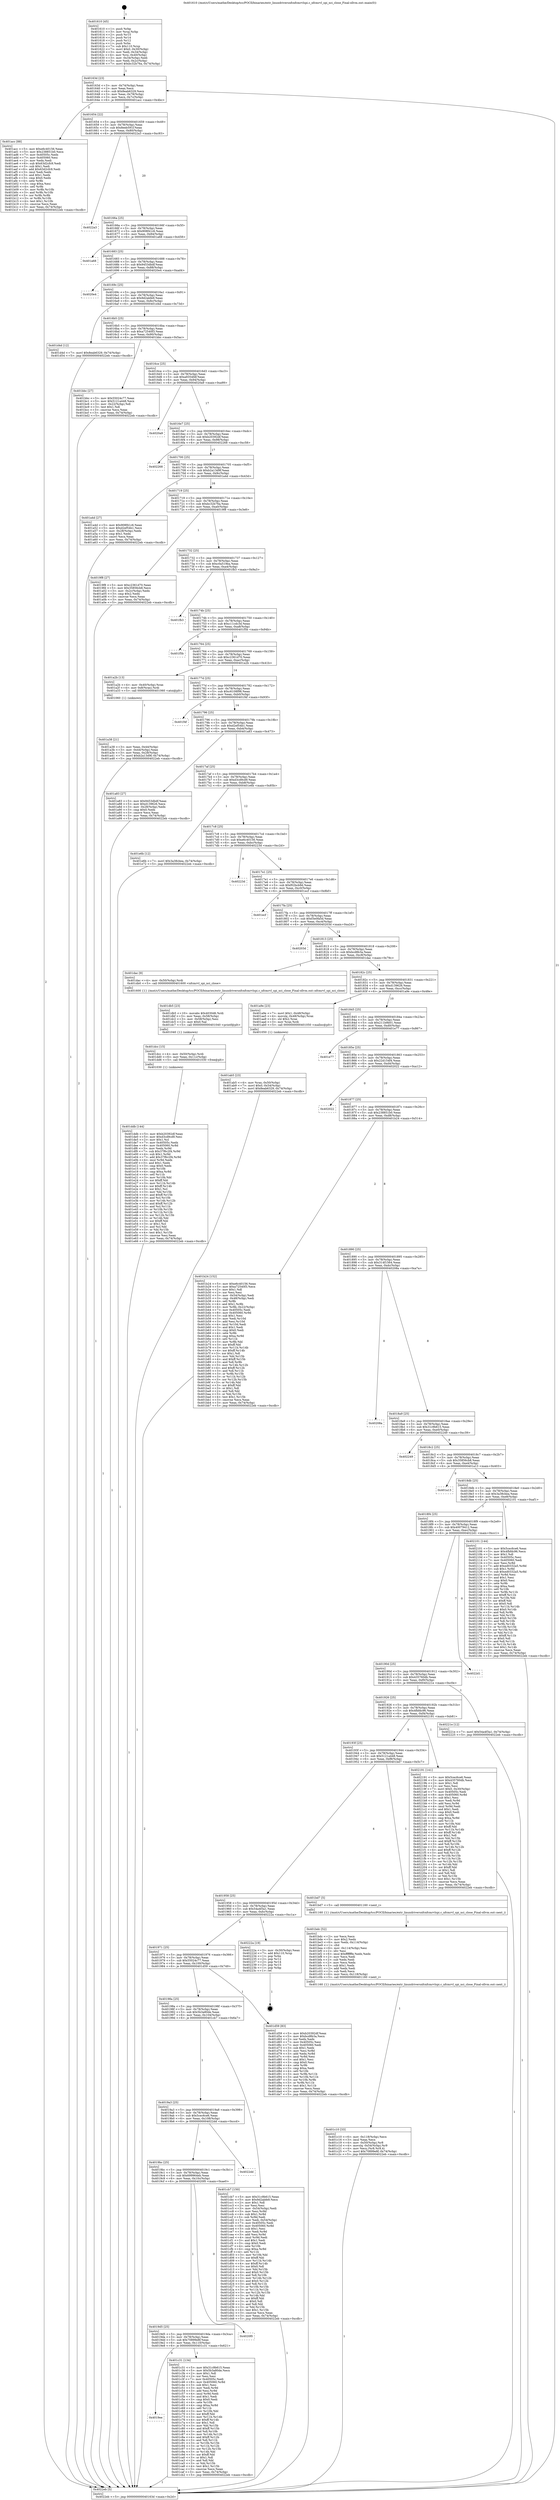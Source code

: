 digraph "0x401610" {
  label = "0x401610 (/mnt/c/Users/mathe/Desktop/tcc/POCII/binaries/extr_linuxdriversnfcnfcmrvlspi.c_nfcmrvl_spi_nci_close_Final-ollvm.out::main(0))"
  labelloc = "t"
  node[shape=record]

  Entry [label="",width=0.3,height=0.3,shape=circle,fillcolor=black,style=filled]
  "0x40163d" [label="{
     0x40163d [23]\l
     | [instrs]\l
     &nbsp;&nbsp;0x40163d \<+3\>: mov -0x74(%rbp),%eax\l
     &nbsp;&nbsp;0x401640 \<+2\>: mov %eax,%ecx\l
     &nbsp;&nbsp;0x401642 \<+6\>: sub $0x8eab6329,%ecx\l
     &nbsp;&nbsp;0x401648 \<+3\>: mov %eax,-0x78(%rbp)\l
     &nbsp;&nbsp;0x40164b \<+3\>: mov %ecx,-0x7c(%rbp)\l
     &nbsp;&nbsp;0x40164e \<+6\>: je 0000000000401acc \<main+0x4bc\>\l
  }"]
  "0x401acc" [label="{
     0x401acc [88]\l
     | [instrs]\l
     &nbsp;&nbsp;0x401acc \<+5\>: mov $0xe6c40156,%eax\l
     &nbsp;&nbsp;0x401ad1 \<+5\>: mov $0x238851b0,%ecx\l
     &nbsp;&nbsp;0x401ad6 \<+7\>: mov 0x40505c,%edx\l
     &nbsp;&nbsp;0x401add \<+7\>: mov 0x405060,%esi\l
     &nbsp;&nbsp;0x401ae4 \<+2\>: mov %edx,%edi\l
     &nbsp;&nbsp;0x401ae6 \<+6\>: sub $0x63d2cfc9,%edi\l
     &nbsp;&nbsp;0x401aec \<+3\>: sub $0x1,%edi\l
     &nbsp;&nbsp;0x401aef \<+6\>: add $0x63d2cfc9,%edi\l
     &nbsp;&nbsp;0x401af5 \<+3\>: imul %edi,%edx\l
     &nbsp;&nbsp;0x401af8 \<+3\>: and $0x1,%edx\l
     &nbsp;&nbsp;0x401afb \<+3\>: cmp $0x0,%edx\l
     &nbsp;&nbsp;0x401afe \<+4\>: sete %r8b\l
     &nbsp;&nbsp;0x401b02 \<+3\>: cmp $0xa,%esi\l
     &nbsp;&nbsp;0x401b05 \<+4\>: setl %r9b\l
     &nbsp;&nbsp;0x401b09 \<+3\>: mov %r8b,%r10b\l
     &nbsp;&nbsp;0x401b0c \<+3\>: and %r9b,%r10b\l
     &nbsp;&nbsp;0x401b0f \<+3\>: xor %r9b,%r8b\l
     &nbsp;&nbsp;0x401b12 \<+3\>: or %r8b,%r10b\l
     &nbsp;&nbsp;0x401b15 \<+4\>: test $0x1,%r10b\l
     &nbsp;&nbsp;0x401b19 \<+3\>: cmovne %ecx,%eax\l
     &nbsp;&nbsp;0x401b1c \<+3\>: mov %eax,-0x74(%rbp)\l
     &nbsp;&nbsp;0x401b1f \<+5\>: jmp 00000000004022eb \<main+0xcdb\>\l
  }"]
  "0x401654" [label="{
     0x401654 [22]\l
     | [instrs]\l
     &nbsp;&nbsp;0x401654 \<+5\>: jmp 0000000000401659 \<main+0x49\>\l
     &nbsp;&nbsp;0x401659 \<+3\>: mov -0x78(%rbp),%eax\l
     &nbsp;&nbsp;0x40165c \<+5\>: sub $0x8eeb591f,%eax\l
     &nbsp;&nbsp;0x401661 \<+3\>: mov %eax,-0x80(%rbp)\l
     &nbsp;&nbsp;0x401664 \<+6\>: je 00000000004022a3 \<main+0xc93\>\l
  }"]
  Exit [label="",width=0.3,height=0.3,shape=circle,fillcolor=black,style=filled,peripheries=2]
  "0x4022a3" [label="{
     0x4022a3\l
  }", style=dashed]
  "0x40166a" [label="{
     0x40166a [25]\l
     | [instrs]\l
     &nbsp;&nbsp;0x40166a \<+5\>: jmp 000000000040166f \<main+0x5f\>\l
     &nbsp;&nbsp;0x40166f \<+3\>: mov -0x78(%rbp),%eax\l
     &nbsp;&nbsp;0x401672 \<+5\>: sub $0x908f41c6,%eax\l
     &nbsp;&nbsp;0x401677 \<+6\>: mov %eax,-0x84(%rbp)\l
     &nbsp;&nbsp;0x40167d \<+6\>: je 0000000000401a68 \<main+0x458\>\l
  }"]
  "0x401ddb" [label="{
     0x401ddb [144]\l
     | [instrs]\l
     &nbsp;&nbsp;0x401ddb \<+5\>: mov $0xb20392df,%eax\l
     &nbsp;&nbsp;0x401de0 \<+5\>: mov $0xd3cd9cd9,%esi\l
     &nbsp;&nbsp;0x401de5 \<+2\>: mov $0x1,%cl\l
     &nbsp;&nbsp;0x401de7 \<+7\>: mov 0x40505c,%edx\l
     &nbsp;&nbsp;0x401dee \<+8\>: mov 0x405060,%r8d\l
     &nbsp;&nbsp;0x401df6 \<+3\>: mov %edx,%r9d\l
     &nbsp;&nbsp;0x401df9 \<+7\>: sub $0x37f6c2f4,%r9d\l
     &nbsp;&nbsp;0x401e00 \<+4\>: sub $0x1,%r9d\l
     &nbsp;&nbsp;0x401e04 \<+7\>: add $0x37f6c2f4,%r9d\l
     &nbsp;&nbsp;0x401e0b \<+4\>: imul %r9d,%edx\l
     &nbsp;&nbsp;0x401e0f \<+3\>: and $0x1,%edx\l
     &nbsp;&nbsp;0x401e12 \<+3\>: cmp $0x0,%edx\l
     &nbsp;&nbsp;0x401e15 \<+4\>: sete %r10b\l
     &nbsp;&nbsp;0x401e19 \<+4\>: cmp $0xa,%r8d\l
     &nbsp;&nbsp;0x401e1d \<+4\>: setl %r11b\l
     &nbsp;&nbsp;0x401e21 \<+3\>: mov %r10b,%bl\l
     &nbsp;&nbsp;0x401e24 \<+3\>: xor $0xff,%bl\l
     &nbsp;&nbsp;0x401e27 \<+3\>: mov %r11b,%r14b\l
     &nbsp;&nbsp;0x401e2a \<+4\>: xor $0xff,%r14b\l
     &nbsp;&nbsp;0x401e2e \<+3\>: xor $0x1,%cl\l
     &nbsp;&nbsp;0x401e31 \<+3\>: mov %bl,%r15b\l
     &nbsp;&nbsp;0x401e34 \<+4\>: and $0xff,%r15b\l
     &nbsp;&nbsp;0x401e38 \<+3\>: and %cl,%r10b\l
     &nbsp;&nbsp;0x401e3b \<+3\>: mov %r14b,%r12b\l
     &nbsp;&nbsp;0x401e3e \<+4\>: and $0xff,%r12b\l
     &nbsp;&nbsp;0x401e42 \<+3\>: and %cl,%r11b\l
     &nbsp;&nbsp;0x401e45 \<+3\>: or %r10b,%r15b\l
     &nbsp;&nbsp;0x401e48 \<+3\>: or %r11b,%r12b\l
     &nbsp;&nbsp;0x401e4b \<+3\>: xor %r12b,%r15b\l
     &nbsp;&nbsp;0x401e4e \<+3\>: or %r14b,%bl\l
     &nbsp;&nbsp;0x401e51 \<+3\>: xor $0xff,%bl\l
     &nbsp;&nbsp;0x401e54 \<+3\>: or $0x1,%cl\l
     &nbsp;&nbsp;0x401e57 \<+2\>: and %cl,%bl\l
     &nbsp;&nbsp;0x401e59 \<+3\>: or %bl,%r15b\l
     &nbsp;&nbsp;0x401e5c \<+4\>: test $0x1,%r15b\l
     &nbsp;&nbsp;0x401e60 \<+3\>: cmovne %esi,%eax\l
     &nbsp;&nbsp;0x401e63 \<+3\>: mov %eax,-0x74(%rbp)\l
     &nbsp;&nbsp;0x401e66 \<+5\>: jmp 00000000004022eb \<main+0xcdb\>\l
  }"]
  "0x401a68" [label="{
     0x401a68\l
  }", style=dashed]
  "0x401683" [label="{
     0x401683 [25]\l
     | [instrs]\l
     &nbsp;&nbsp;0x401683 \<+5\>: jmp 0000000000401688 \<main+0x78\>\l
     &nbsp;&nbsp;0x401688 \<+3\>: mov -0x78(%rbp),%eax\l
     &nbsp;&nbsp;0x40168b \<+5\>: sub $0x9453dbdf,%eax\l
     &nbsp;&nbsp;0x401690 \<+6\>: mov %eax,-0x88(%rbp)\l
     &nbsp;&nbsp;0x401696 \<+6\>: je 00000000004020e4 \<main+0xad4\>\l
  }"]
  "0x401dcc" [label="{
     0x401dcc [15]\l
     | [instrs]\l
     &nbsp;&nbsp;0x401dcc \<+4\>: mov -0x50(%rbp),%rdi\l
     &nbsp;&nbsp;0x401dd0 \<+6\>: mov %eax,-0x11c(%rbp)\l
     &nbsp;&nbsp;0x401dd6 \<+5\>: call 0000000000401030 \<free@plt\>\l
     | [calls]\l
     &nbsp;&nbsp;0x401030 \{1\} (unknown)\l
  }"]
  "0x4020e4" [label="{
     0x4020e4\l
  }", style=dashed]
  "0x40169c" [label="{
     0x40169c [25]\l
     | [instrs]\l
     &nbsp;&nbsp;0x40169c \<+5\>: jmp 00000000004016a1 \<main+0x91\>\l
     &nbsp;&nbsp;0x4016a1 \<+3\>: mov -0x78(%rbp),%eax\l
     &nbsp;&nbsp;0x4016a4 \<+5\>: sub $0x9d2abfe9,%eax\l
     &nbsp;&nbsp;0x4016a9 \<+6\>: mov %eax,-0x8c(%rbp)\l
     &nbsp;&nbsp;0x4016af \<+6\>: je 0000000000401d4d \<main+0x73d\>\l
  }"]
  "0x401db5" [label="{
     0x401db5 [23]\l
     | [instrs]\l
     &nbsp;&nbsp;0x401db5 \<+10\>: movabs $0x4030d6,%rdi\l
     &nbsp;&nbsp;0x401dbf \<+3\>: mov %eax,-0x58(%rbp)\l
     &nbsp;&nbsp;0x401dc2 \<+3\>: mov -0x58(%rbp),%esi\l
     &nbsp;&nbsp;0x401dc5 \<+2\>: mov $0x0,%al\l
     &nbsp;&nbsp;0x401dc7 \<+5\>: call 0000000000401040 \<printf@plt\>\l
     | [calls]\l
     &nbsp;&nbsp;0x401040 \{1\} (unknown)\l
  }"]
  "0x401d4d" [label="{
     0x401d4d [12]\l
     | [instrs]\l
     &nbsp;&nbsp;0x401d4d \<+7\>: movl $0x8eab6329,-0x74(%rbp)\l
     &nbsp;&nbsp;0x401d54 \<+5\>: jmp 00000000004022eb \<main+0xcdb\>\l
  }"]
  "0x4016b5" [label="{
     0x4016b5 [25]\l
     | [instrs]\l
     &nbsp;&nbsp;0x4016b5 \<+5\>: jmp 00000000004016ba \<main+0xaa\>\l
     &nbsp;&nbsp;0x4016ba \<+3\>: mov -0x78(%rbp),%eax\l
     &nbsp;&nbsp;0x4016bd \<+5\>: sub $0xa72540f3,%eax\l
     &nbsp;&nbsp;0x4016c2 \<+6\>: mov %eax,-0x90(%rbp)\l
     &nbsp;&nbsp;0x4016c8 \<+6\>: je 0000000000401bbc \<main+0x5ac\>\l
  }"]
  "0x4019ee" [label="{
     0x4019ee\l
  }", style=dashed]
  "0x401bbc" [label="{
     0x401bbc [27]\l
     | [instrs]\l
     &nbsp;&nbsp;0x401bbc \<+5\>: mov $0x55024c77,%eax\l
     &nbsp;&nbsp;0x401bc1 \<+5\>: mov $0x5121a448,%ecx\l
     &nbsp;&nbsp;0x401bc6 \<+3\>: mov -0x22(%rbp),%dl\l
     &nbsp;&nbsp;0x401bc9 \<+3\>: test $0x1,%dl\l
     &nbsp;&nbsp;0x401bcc \<+3\>: cmovne %ecx,%eax\l
     &nbsp;&nbsp;0x401bcf \<+3\>: mov %eax,-0x74(%rbp)\l
     &nbsp;&nbsp;0x401bd2 \<+5\>: jmp 00000000004022eb \<main+0xcdb\>\l
  }"]
  "0x4016ce" [label="{
     0x4016ce [25]\l
     | [instrs]\l
     &nbsp;&nbsp;0x4016ce \<+5\>: jmp 00000000004016d3 \<main+0xc3\>\l
     &nbsp;&nbsp;0x4016d3 \<+3\>: mov -0x78(%rbp),%eax\l
     &nbsp;&nbsp;0x4016d6 \<+5\>: sub $0xa9354fdf,%eax\l
     &nbsp;&nbsp;0x4016db \<+6\>: mov %eax,-0x94(%rbp)\l
     &nbsp;&nbsp;0x4016e1 \<+6\>: je 00000000004020a9 \<main+0xa99\>\l
  }"]
  "0x401c31" [label="{
     0x401c31 [134]\l
     | [instrs]\l
     &nbsp;&nbsp;0x401c31 \<+5\>: mov $0x31c9b615,%eax\l
     &nbsp;&nbsp;0x401c36 \<+5\>: mov $0x5b3a80de,%ecx\l
     &nbsp;&nbsp;0x401c3b \<+2\>: mov $0x1,%dl\l
     &nbsp;&nbsp;0x401c3d \<+2\>: xor %esi,%esi\l
     &nbsp;&nbsp;0x401c3f \<+7\>: mov 0x40505c,%edi\l
     &nbsp;&nbsp;0x401c46 \<+8\>: mov 0x405060,%r8d\l
     &nbsp;&nbsp;0x401c4e \<+3\>: sub $0x1,%esi\l
     &nbsp;&nbsp;0x401c51 \<+3\>: mov %edi,%r9d\l
     &nbsp;&nbsp;0x401c54 \<+3\>: add %esi,%r9d\l
     &nbsp;&nbsp;0x401c57 \<+4\>: imul %r9d,%edi\l
     &nbsp;&nbsp;0x401c5b \<+3\>: and $0x1,%edi\l
     &nbsp;&nbsp;0x401c5e \<+3\>: cmp $0x0,%edi\l
     &nbsp;&nbsp;0x401c61 \<+4\>: sete %r10b\l
     &nbsp;&nbsp;0x401c65 \<+4\>: cmp $0xa,%r8d\l
     &nbsp;&nbsp;0x401c69 \<+4\>: setl %r11b\l
     &nbsp;&nbsp;0x401c6d \<+3\>: mov %r10b,%bl\l
     &nbsp;&nbsp;0x401c70 \<+3\>: xor $0xff,%bl\l
     &nbsp;&nbsp;0x401c73 \<+3\>: mov %r11b,%r14b\l
     &nbsp;&nbsp;0x401c76 \<+4\>: xor $0xff,%r14b\l
     &nbsp;&nbsp;0x401c7a \<+3\>: xor $0x1,%dl\l
     &nbsp;&nbsp;0x401c7d \<+3\>: mov %bl,%r15b\l
     &nbsp;&nbsp;0x401c80 \<+4\>: and $0xff,%r15b\l
     &nbsp;&nbsp;0x401c84 \<+3\>: and %dl,%r10b\l
     &nbsp;&nbsp;0x401c87 \<+3\>: mov %r14b,%r12b\l
     &nbsp;&nbsp;0x401c8a \<+4\>: and $0xff,%r12b\l
     &nbsp;&nbsp;0x401c8e \<+3\>: and %dl,%r11b\l
     &nbsp;&nbsp;0x401c91 \<+3\>: or %r10b,%r15b\l
     &nbsp;&nbsp;0x401c94 \<+3\>: or %r11b,%r12b\l
     &nbsp;&nbsp;0x401c97 \<+3\>: xor %r12b,%r15b\l
     &nbsp;&nbsp;0x401c9a \<+3\>: or %r14b,%bl\l
     &nbsp;&nbsp;0x401c9d \<+3\>: xor $0xff,%bl\l
     &nbsp;&nbsp;0x401ca0 \<+3\>: or $0x1,%dl\l
     &nbsp;&nbsp;0x401ca3 \<+2\>: and %dl,%bl\l
     &nbsp;&nbsp;0x401ca5 \<+3\>: or %bl,%r15b\l
     &nbsp;&nbsp;0x401ca8 \<+4\>: test $0x1,%r15b\l
     &nbsp;&nbsp;0x401cac \<+3\>: cmovne %ecx,%eax\l
     &nbsp;&nbsp;0x401caf \<+3\>: mov %eax,-0x74(%rbp)\l
     &nbsp;&nbsp;0x401cb2 \<+5\>: jmp 00000000004022eb \<main+0xcdb\>\l
  }"]
  "0x4020a9" [label="{
     0x4020a9\l
  }", style=dashed]
  "0x4016e7" [label="{
     0x4016e7 [25]\l
     | [instrs]\l
     &nbsp;&nbsp;0x4016e7 \<+5\>: jmp 00000000004016ec \<main+0xdc\>\l
     &nbsp;&nbsp;0x4016ec \<+3\>: mov -0x78(%rbp),%eax\l
     &nbsp;&nbsp;0x4016ef \<+5\>: sub $0xb20392df,%eax\l
     &nbsp;&nbsp;0x4016f4 \<+6\>: mov %eax,-0x98(%rbp)\l
     &nbsp;&nbsp;0x4016fa \<+6\>: je 0000000000402268 \<main+0xc58\>\l
  }"]
  "0x4019d5" [label="{
     0x4019d5 [25]\l
     | [instrs]\l
     &nbsp;&nbsp;0x4019d5 \<+5\>: jmp 00000000004019da \<main+0x3ca\>\l
     &nbsp;&nbsp;0x4019da \<+3\>: mov -0x78(%rbp),%eax\l
     &nbsp;&nbsp;0x4019dd \<+5\>: sub $0x70899e8f,%eax\l
     &nbsp;&nbsp;0x4019e2 \<+6\>: mov %eax,-0x110(%rbp)\l
     &nbsp;&nbsp;0x4019e8 \<+6\>: je 0000000000401c31 \<main+0x621\>\l
  }"]
  "0x402268" [label="{
     0x402268\l
  }", style=dashed]
  "0x401700" [label="{
     0x401700 [25]\l
     | [instrs]\l
     &nbsp;&nbsp;0x401700 \<+5\>: jmp 0000000000401705 \<main+0xf5\>\l
     &nbsp;&nbsp;0x401705 \<+3\>: mov -0x78(%rbp),%eax\l
     &nbsp;&nbsp;0x401708 \<+5\>: sub $0xb2a13d9f,%eax\l
     &nbsp;&nbsp;0x40170d \<+6\>: mov %eax,-0x9c(%rbp)\l
     &nbsp;&nbsp;0x401713 \<+6\>: je 0000000000401a4d \<main+0x43d\>\l
  }"]
  "0x4020f0" [label="{
     0x4020f0\l
  }", style=dashed]
  "0x401a4d" [label="{
     0x401a4d [27]\l
     | [instrs]\l
     &nbsp;&nbsp;0x401a4d \<+5\>: mov $0x908f41c6,%eax\l
     &nbsp;&nbsp;0x401a52 \<+5\>: mov $0xd2ef54b1,%ecx\l
     &nbsp;&nbsp;0x401a57 \<+3\>: mov -0x28(%rbp),%edx\l
     &nbsp;&nbsp;0x401a5a \<+3\>: cmp $0x1,%edx\l
     &nbsp;&nbsp;0x401a5d \<+3\>: cmovl %ecx,%eax\l
     &nbsp;&nbsp;0x401a60 \<+3\>: mov %eax,-0x74(%rbp)\l
     &nbsp;&nbsp;0x401a63 \<+5\>: jmp 00000000004022eb \<main+0xcdb\>\l
  }"]
  "0x401719" [label="{
     0x401719 [25]\l
     | [instrs]\l
     &nbsp;&nbsp;0x401719 \<+5\>: jmp 000000000040171e \<main+0x10e\>\l
     &nbsp;&nbsp;0x40171e \<+3\>: mov -0x78(%rbp),%eax\l
     &nbsp;&nbsp;0x401721 \<+5\>: sub $0xbc32b76a,%eax\l
     &nbsp;&nbsp;0x401726 \<+6\>: mov %eax,-0xa0(%rbp)\l
     &nbsp;&nbsp;0x40172c \<+6\>: je 00000000004019f8 \<main+0x3e8\>\l
  }"]
  "0x4019bc" [label="{
     0x4019bc [25]\l
     | [instrs]\l
     &nbsp;&nbsp;0x4019bc \<+5\>: jmp 00000000004019c1 \<main+0x3b1\>\l
     &nbsp;&nbsp;0x4019c1 \<+3\>: mov -0x78(%rbp),%eax\l
     &nbsp;&nbsp;0x4019c4 \<+5\>: sub $0x699964eb,%eax\l
     &nbsp;&nbsp;0x4019c9 \<+6\>: mov %eax,-0x10c(%rbp)\l
     &nbsp;&nbsp;0x4019cf \<+6\>: je 00000000004020f0 \<main+0xae0\>\l
  }"]
  "0x4019f8" [label="{
     0x4019f8 [27]\l
     | [instrs]\l
     &nbsp;&nbsp;0x4019f8 \<+5\>: mov $0xc2361d70,%eax\l
     &nbsp;&nbsp;0x4019fd \<+5\>: mov $0x35856cb8,%ecx\l
     &nbsp;&nbsp;0x401a02 \<+3\>: mov -0x2c(%rbp),%edx\l
     &nbsp;&nbsp;0x401a05 \<+3\>: cmp $0x2,%edx\l
     &nbsp;&nbsp;0x401a08 \<+3\>: cmovne %ecx,%eax\l
     &nbsp;&nbsp;0x401a0b \<+3\>: mov %eax,-0x74(%rbp)\l
     &nbsp;&nbsp;0x401a0e \<+5\>: jmp 00000000004022eb \<main+0xcdb\>\l
  }"]
  "0x401732" [label="{
     0x401732 [25]\l
     | [instrs]\l
     &nbsp;&nbsp;0x401732 \<+5\>: jmp 0000000000401737 \<main+0x127\>\l
     &nbsp;&nbsp;0x401737 \<+3\>: mov -0x78(%rbp),%eax\l
     &nbsp;&nbsp;0x40173a \<+5\>: sub $0xc0a519ea,%eax\l
     &nbsp;&nbsp;0x40173f \<+6\>: mov %eax,-0xa4(%rbp)\l
     &nbsp;&nbsp;0x401745 \<+6\>: je 0000000000401fb3 \<main+0x9a3\>\l
  }"]
  "0x4022eb" [label="{
     0x4022eb [5]\l
     | [instrs]\l
     &nbsp;&nbsp;0x4022eb \<+5\>: jmp 000000000040163d \<main+0x2d\>\l
  }"]
  "0x401610" [label="{
     0x401610 [45]\l
     | [instrs]\l
     &nbsp;&nbsp;0x401610 \<+1\>: push %rbp\l
     &nbsp;&nbsp;0x401611 \<+3\>: mov %rsp,%rbp\l
     &nbsp;&nbsp;0x401614 \<+2\>: push %r15\l
     &nbsp;&nbsp;0x401616 \<+2\>: push %r14\l
     &nbsp;&nbsp;0x401618 \<+2\>: push %r12\l
     &nbsp;&nbsp;0x40161a \<+1\>: push %rbx\l
     &nbsp;&nbsp;0x40161b \<+7\>: sub $0x110,%rsp\l
     &nbsp;&nbsp;0x401622 \<+7\>: movl $0x0,-0x30(%rbp)\l
     &nbsp;&nbsp;0x401629 \<+3\>: mov %edi,-0x34(%rbp)\l
     &nbsp;&nbsp;0x40162c \<+4\>: mov %rsi,-0x40(%rbp)\l
     &nbsp;&nbsp;0x401630 \<+3\>: mov -0x34(%rbp),%edi\l
     &nbsp;&nbsp;0x401633 \<+3\>: mov %edi,-0x2c(%rbp)\l
     &nbsp;&nbsp;0x401636 \<+7\>: movl $0xbc32b76a,-0x74(%rbp)\l
  }"]
  "0x4022dd" [label="{
     0x4022dd\l
  }", style=dashed]
  "0x401fb3" [label="{
     0x401fb3\l
  }", style=dashed]
  "0x40174b" [label="{
     0x40174b [25]\l
     | [instrs]\l
     &nbsp;&nbsp;0x40174b \<+5\>: jmp 0000000000401750 \<main+0x140\>\l
     &nbsp;&nbsp;0x401750 \<+3\>: mov -0x78(%rbp),%eax\l
     &nbsp;&nbsp;0x401753 \<+5\>: sub $0xc11cdc3d,%eax\l
     &nbsp;&nbsp;0x401758 \<+6\>: mov %eax,-0xa8(%rbp)\l
     &nbsp;&nbsp;0x40175e \<+6\>: je 0000000000401f5b \<main+0x94b\>\l
  }"]
  "0x4019a3" [label="{
     0x4019a3 [25]\l
     | [instrs]\l
     &nbsp;&nbsp;0x4019a3 \<+5\>: jmp 00000000004019a8 \<main+0x398\>\l
     &nbsp;&nbsp;0x4019a8 \<+3\>: mov -0x78(%rbp),%eax\l
     &nbsp;&nbsp;0x4019ab \<+5\>: sub $0x5cec6ce6,%eax\l
     &nbsp;&nbsp;0x4019b0 \<+6\>: mov %eax,-0x108(%rbp)\l
     &nbsp;&nbsp;0x4019b6 \<+6\>: je 00000000004022dd \<main+0xccd\>\l
  }"]
  "0x401f5b" [label="{
     0x401f5b\l
  }", style=dashed]
  "0x401764" [label="{
     0x401764 [25]\l
     | [instrs]\l
     &nbsp;&nbsp;0x401764 \<+5\>: jmp 0000000000401769 \<main+0x159\>\l
     &nbsp;&nbsp;0x401769 \<+3\>: mov -0x78(%rbp),%eax\l
     &nbsp;&nbsp;0x40176c \<+5\>: sub $0xc2361d70,%eax\l
     &nbsp;&nbsp;0x401771 \<+6\>: mov %eax,-0xac(%rbp)\l
     &nbsp;&nbsp;0x401777 \<+6\>: je 0000000000401a2b \<main+0x41b\>\l
  }"]
  "0x401cb7" [label="{
     0x401cb7 [150]\l
     | [instrs]\l
     &nbsp;&nbsp;0x401cb7 \<+5\>: mov $0x31c9b615,%eax\l
     &nbsp;&nbsp;0x401cbc \<+5\>: mov $0x9d2abfe9,%ecx\l
     &nbsp;&nbsp;0x401cc1 \<+2\>: mov $0x1,%dl\l
     &nbsp;&nbsp;0x401cc3 \<+2\>: xor %esi,%esi\l
     &nbsp;&nbsp;0x401cc5 \<+3\>: mov -0x54(%rbp),%edi\l
     &nbsp;&nbsp;0x401cc8 \<+3\>: mov %esi,%r8d\l
     &nbsp;&nbsp;0x401ccb \<+4\>: sub $0x1,%r8d\l
     &nbsp;&nbsp;0x401ccf \<+3\>: sub %r8d,%edi\l
     &nbsp;&nbsp;0x401cd2 \<+3\>: mov %edi,-0x54(%rbp)\l
     &nbsp;&nbsp;0x401cd5 \<+7\>: mov 0x40505c,%edi\l
     &nbsp;&nbsp;0x401cdc \<+8\>: mov 0x405060,%r8d\l
     &nbsp;&nbsp;0x401ce4 \<+3\>: sub $0x1,%esi\l
     &nbsp;&nbsp;0x401ce7 \<+3\>: mov %edi,%r9d\l
     &nbsp;&nbsp;0x401cea \<+3\>: add %esi,%r9d\l
     &nbsp;&nbsp;0x401ced \<+4\>: imul %r9d,%edi\l
     &nbsp;&nbsp;0x401cf1 \<+3\>: and $0x1,%edi\l
     &nbsp;&nbsp;0x401cf4 \<+3\>: cmp $0x0,%edi\l
     &nbsp;&nbsp;0x401cf7 \<+4\>: sete %r10b\l
     &nbsp;&nbsp;0x401cfb \<+4\>: cmp $0xa,%r8d\l
     &nbsp;&nbsp;0x401cff \<+4\>: setl %r11b\l
     &nbsp;&nbsp;0x401d03 \<+3\>: mov %r10b,%bl\l
     &nbsp;&nbsp;0x401d06 \<+3\>: xor $0xff,%bl\l
     &nbsp;&nbsp;0x401d09 \<+3\>: mov %r11b,%r14b\l
     &nbsp;&nbsp;0x401d0c \<+4\>: xor $0xff,%r14b\l
     &nbsp;&nbsp;0x401d10 \<+3\>: xor $0x0,%dl\l
     &nbsp;&nbsp;0x401d13 \<+3\>: mov %bl,%r15b\l
     &nbsp;&nbsp;0x401d16 \<+4\>: and $0x0,%r15b\l
     &nbsp;&nbsp;0x401d1a \<+3\>: and %dl,%r10b\l
     &nbsp;&nbsp;0x401d1d \<+3\>: mov %r14b,%r12b\l
     &nbsp;&nbsp;0x401d20 \<+4\>: and $0x0,%r12b\l
     &nbsp;&nbsp;0x401d24 \<+3\>: and %dl,%r11b\l
     &nbsp;&nbsp;0x401d27 \<+3\>: or %r10b,%r15b\l
     &nbsp;&nbsp;0x401d2a \<+3\>: or %r11b,%r12b\l
     &nbsp;&nbsp;0x401d2d \<+3\>: xor %r12b,%r15b\l
     &nbsp;&nbsp;0x401d30 \<+3\>: or %r14b,%bl\l
     &nbsp;&nbsp;0x401d33 \<+3\>: xor $0xff,%bl\l
     &nbsp;&nbsp;0x401d36 \<+3\>: or $0x0,%dl\l
     &nbsp;&nbsp;0x401d39 \<+2\>: and %dl,%bl\l
     &nbsp;&nbsp;0x401d3b \<+3\>: or %bl,%r15b\l
     &nbsp;&nbsp;0x401d3e \<+4\>: test $0x1,%r15b\l
     &nbsp;&nbsp;0x401d42 \<+3\>: cmovne %ecx,%eax\l
     &nbsp;&nbsp;0x401d45 \<+3\>: mov %eax,-0x74(%rbp)\l
     &nbsp;&nbsp;0x401d48 \<+5\>: jmp 00000000004022eb \<main+0xcdb\>\l
  }"]
  "0x401a2b" [label="{
     0x401a2b [13]\l
     | [instrs]\l
     &nbsp;&nbsp;0x401a2b \<+4\>: mov -0x40(%rbp),%rax\l
     &nbsp;&nbsp;0x401a2f \<+4\>: mov 0x8(%rax),%rdi\l
     &nbsp;&nbsp;0x401a33 \<+5\>: call 0000000000401060 \<atoi@plt\>\l
     | [calls]\l
     &nbsp;&nbsp;0x401060 \{1\} (unknown)\l
  }"]
  "0x40177d" [label="{
     0x40177d [25]\l
     | [instrs]\l
     &nbsp;&nbsp;0x40177d \<+5\>: jmp 0000000000401782 \<main+0x172\>\l
     &nbsp;&nbsp;0x401782 \<+3\>: mov -0x78(%rbp),%eax\l
     &nbsp;&nbsp;0x401785 \<+5\>: sub $0xc6108f98,%eax\l
     &nbsp;&nbsp;0x40178a \<+6\>: mov %eax,-0xb0(%rbp)\l
     &nbsp;&nbsp;0x401790 \<+6\>: je 0000000000401f4f \<main+0x93f\>\l
  }"]
  "0x401a38" [label="{
     0x401a38 [21]\l
     | [instrs]\l
     &nbsp;&nbsp;0x401a38 \<+3\>: mov %eax,-0x44(%rbp)\l
     &nbsp;&nbsp;0x401a3b \<+3\>: mov -0x44(%rbp),%eax\l
     &nbsp;&nbsp;0x401a3e \<+3\>: mov %eax,-0x28(%rbp)\l
     &nbsp;&nbsp;0x401a41 \<+7\>: movl $0xb2a13d9f,-0x74(%rbp)\l
     &nbsp;&nbsp;0x401a48 \<+5\>: jmp 00000000004022eb \<main+0xcdb\>\l
  }"]
  "0x40198a" [label="{
     0x40198a [25]\l
     | [instrs]\l
     &nbsp;&nbsp;0x40198a \<+5\>: jmp 000000000040198f \<main+0x37f\>\l
     &nbsp;&nbsp;0x40198f \<+3\>: mov -0x78(%rbp),%eax\l
     &nbsp;&nbsp;0x401992 \<+5\>: sub $0x5b3a80de,%eax\l
     &nbsp;&nbsp;0x401997 \<+6\>: mov %eax,-0x104(%rbp)\l
     &nbsp;&nbsp;0x40199d \<+6\>: je 0000000000401cb7 \<main+0x6a7\>\l
  }"]
  "0x401f4f" [label="{
     0x401f4f\l
  }", style=dashed]
  "0x401796" [label="{
     0x401796 [25]\l
     | [instrs]\l
     &nbsp;&nbsp;0x401796 \<+5\>: jmp 000000000040179b \<main+0x18b\>\l
     &nbsp;&nbsp;0x40179b \<+3\>: mov -0x78(%rbp),%eax\l
     &nbsp;&nbsp;0x40179e \<+5\>: sub $0xd2ef54b1,%eax\l
     &nbsp;&nbsp;0x4017a3 \<+6\>: mov %eax,-0xb4(%rbp)\l
     &nbsp;&nbsp;0x4017a9 \<+6\>: je 0000000000401a83 \<main+0x473\>\l
  }"]
  "0x401d59" [label="{
     0x401d59 [83]\l
     | [instrs]\l
     &nbsp;&nbsp;0x401d59 \<+5\>: mov $0xb20392df,%eax\l
     &nbsp;&nbsp;0x401d5e \<+5\>: mov $0xbcd8b3a,%ecx\l
     &nbsp;&nbsp;0x401d63 \<+2\>: xor %edx,%edx\l
     &nbsp;&nbsp;0x401d65 \<+7\>: mov 0x40505c,%esi\l
     &nbsp;&nbsp;0x401d6c \<+7\>: mov 0x405060,%edi\l
     &nbsp;&nbsp;0x401d73 \<+3\>: sub $0x1,%edx\l
     &nbsp;&nbsp;0x401d76 \<+3\>: mov %esi,%r8d\l
     &nbsp;&nbsp;0x401d79 \<+3\>: add %edx,%r8d\l
     &nbsp;&nbsp;0x401d7c \<+4\>: imul %r8d,%esi\l
     &nbsp;&nbsp;0x401d80 \<+3\>: and $0x1,%esi\l
     &nbsp;&nbsp;0x401d83 \<+3\>: cmp $0x0,%esi\l
     &nbsp;&nbsp;0x401d86 \<+4\>: sete %r9b\l
     &nbsp;&nbsp;0x401d8a \<+3\>: cmp $0xa,%edi\l
     &nbsp;&nbsp;0x401d8d \<+4\>: setl %r10b\l
     &nbsp;&nbsp;0x401d91 \<+3\>: mov %r9b,%r11b\l
     &nbsp;&nbsp;0x401d94 \<+3\>: and %r10b,%r11b\l
     &nbsp;&nbsp;0x401d97 \<+3\>: xor %r10b,%r9b\l
     &nbsp;&nbsp;0x401d9a \<+3\>: or %r9b,%r11b\l
     &nbsp;&nbsp;0x401d9d \<+4\>: test $0x1,%r11b\l
     &nbsp;&nbsp;0x401da1 \<+3\>: cmovne %ecx,%eax\l
     &nbsp;&nbsp;0x401da4 \<+3\>: mov %eax,-0x74(%rbp)\l
     &nbsp;&nbsp;0x401da7 \<+5\>: jmp 00000000004022eb \<main+0xcdb\>\l
  }"]
  "0x401a83" [label="{
     0x401a83 [27]\l
     | [instrs]\l
     &nbsp;&nbsp;0x401a83 \<+5\>: mov $0x9453dbdf,%eax\l
     &nbsp;&nbsp;0x401a88 \<+5\>: mov $0xd139626,%ecx\l
     &nbsp;&nbsp;0x401a8d \<+3\>: mov -0x28(%rbp),%edx\l
     &nbsp;&nbsp;0x401a90 \<+3\>: cmp $0x0,%edx\l
     &nbsp;&nbsp;0x401a93 \<+3\>: cmove %ecx,%eax\l
     &nbsp;&nbsp;0x401a96 \<+3\>: mov %eax,-0x74(%rbp)\l
     &nbsp;&nbsp;0x401a99 \<+5\>: jmp 00000000004022eb \<main+0xcdb\>\l
  }"]
  "0x4017af" [label="{
     0x4017af [25]\l
     | [instrs]\l
     &nbsp;&nbsp;0x4017af \<+5\>: jmp 00000000004017b4 \<main+0x1a4\>\l
     &nbsp;&nbsp;0x4017b4 \<+3\>: mov -0x78(%rbp),%eax\l
     &nbsp;&nbsp;0x4017b7 \<+5\>: sub $0xd3cd9cd9,%eax\l
     &nbsp;&nbsp;0x4017bc \<+6\>: mov %eax,-0xb8(%rbp)\l
     &nbsp;&nbsp;0x4017c2 \<+6\>: je 0000000000401e6b \<main+0x85b\>\l
  }"]
  "0x401971" [label="{
     0x401971 [25]\l
     | [instrs]\l
     &nbsp;&nbsp;0x401971 \<+5\>: jmp 0000000000401976 \<main+0x366\>\l
     &nbsp;&nbsp;0x401976 \<+3\>: mov -0x78(%rbp),%eax\l
     &nbsp;&nbsp;0x401979 \<+5\>: sub $0x55024c77,%eax\l
     &nbsp;&nbsp;0x40197e \<+6\>: mov %eax,-0x100(%rbp)\l
     &nbsp;&nbsp;0x401984 \<+6\>: je 0000000000401d59 \<main+0x749\>\l
  }"]
  "0x401e6b" [label="{
     0x401e6b [12]\l
     | [instrs]\l
     &nbsp;&nbsp;0x401e6b \<+7\>: movl $0x3a38cbea,-0x74(%rbp)\l
     &nbsp;&nbsp;0x401e72 \<+5\>: jmp 00000000004022eb \<main+0xcdb\>\l
  }"]
  "0x4017c8" [label="{
     0x4017c8 [25]\l
     | [instrs]\l
     &nbsp;&nbsp;0x4017c8 \<+5\>: jmp 00000000004017cd \<main+0x1bd\>\l
     &nbsp;&nbsp;0x4017cd \<+3\>: mov -0x78(%rbp),%eax\l
     &nbsp;&nbsp;0x4017d0 \<+5\>: sub $0xe6c40156,%eax\l
     &nbsp;&nbsp;0x4017d5 \<+6\>: mov %eax,-0xbc(%rbp)\l
     &nbsp;&nbsp;0x4017db \<+6\>: je 000000000040223d \<main+0xc2d\>\l
  }"]
  "0x40222a" [label="{
     0x40222a [19]\l
     | [instrs]\l
     &nbsp;&nbsp;0x40222a \<+3\>: mov -0x30(%rbp),%eax\l
     &nbsp;&nbsp;0x40222d \<+7\>: add $0x110,%rsp\l
     &nbsp;&nbsp;0x402234 \<+1\>: pop %rbx\l
     &nbsp;&nbsp;0x402235 \<+2\>: pop %r12\l
     &nbsp;&nbsp;0x402237 \<+2\>: pop %r14\l
     &nbsp;&nbsp;0x402239 \<+2\>: pop %r15\l
     &nbsp;&nbsp;0x40223b \<+1\>: pop %rbp\l
     &nbsp;&nbsp;0x40223c \<+1\>: ret\l
  }"]
  "0x40223d" [label="{
     0x40223d\l
  }", style=dashed]
  "0x4017e1" [label="{
     0x4017e1 [25]\l
     | [instrs]\l
     &nbsp;&nbsp;0x4017e1 \<+5\>: jmp 00000000004017e6 \<main+0x1d6\>\l
     &nbsp;&nbsp;0x4017e6 \<+3\>: mov -0x78(%rbp),%eax\l
     &nbsp;&nbsp;0x4017e9 \<+5\>: sub $0xf02bcb9d,%eax\l
     &nbsp;&nbsp;0x4017ee \<+6\>: mov %eax,-0xc0(%rbp)\l
     &nbsp;&nbsp;0x4017f4 \<+6\>: je 0000000000401ecf \<main+0x8bf\>\l
  }"]
  "0x401c10" [label="{
     0x401c10 [33]\l
     | [instrs]\l
     &nbsp;&nbsp;0x401c10 \<+6\>: mov -0x118(%rbp),%ecx\l
     &nbsp;&nbsp;0x401c16 \<+3\>: imul %eax,%ecx\l
     &nbsp;&nbsp;0x401c19 \<+4\>: mov -0x50(%rbp),%r8\l
     &nbsp;&nbsp;0x401c1d \<+4\>: movslq -0x54(%rbp),%r9\l
     &nbsp;&nbsp;0x401c21 \<+4\>: mov %ecx,(%r8,%r9,4)\l
     &nbsp;&nbsp;0x401c25 \<+7\>: movl $0x70899e8f,-0x74(%rbp)\l
     &nbsp;&nbsp;0x401c2c \<+5\>: jmp 00000000004022eb \<main+0xcdb\>\l
  }"]
  "0x401ecf" [label="{
     0x401ecf\l
  }", style=dashed]
  "0x4017fa" [label="{
     0x4017fa [25]\l
     | [instrs]\l
     &nbsp;&nbsp;0x4017fa \<+5\>: jmp 00000000004017ff \<main+0x1ef\>\l
     &nbsp;&nbsp;0x4017ff \<+3\>: mov -0x78(%rbp),%eax\l
     &nbsp;&nbsp;0x401802 \<+5\>: sub $0xf3e0fa5d,%eax\l
     &nbsp;&nbsp;0x401807 \<+6\>: mov %eax,-0xc4(%rbp)\l
     &nbsp;&nbsp;0x40180d \<+6\>: je 000000000040203d \<main+0xa2d\>\l
  }"]
  "0x401bdc" [label="{
     0x401bdc [52]\l
     | [instrs]\l
     &nbsp;&nbsp;0x401bdc \<+2\>: xor %ecx,%ecx\l
     &nbsp;&nbsp;0x401bde \<+5\>: mov $0x2,%edx\l
     &nbsp;&nbsp;0x401be3 \<+6\>: mov %edx,-0x114(%rbp)\l
     &nbsp;&nbsp;0x401be9 \<+1\>: cltd\l
     &nbsp;&nbsp;0x401bea \<+6\>: mov -0x114(%rbp),%esi\l
     &nbsp;&nbsp;0x401bf0 \<+2\>: idiv %esi\l
     &nbsp;&nbsp;0x401bf2 \<+6\>: imul $0xfffffffe,%edx,%edx\l
     &nbsp;&nbsp;0x401bf8 \<+2\>: mov %ecx,%edi\l
     &nbsp;&nbsp;0x401bfa \<+2\>: sub %edx,%edi\l
     &nbsp;&nbsp;0x401bfc \<+2\>: mov %ecx,%edx\l
     &nbsp;&nbsp;0x401bfe \<+3\>: sub $0x1,%edx\l
     &nbsp;&nbsp;0x401c01 \<+2\>: add %edx,%edi\l
     &nbsp;&nbsp;0x401c03 \<+2\>: sub %edi,%ecx\l
     &nbsp;&nbsp;0x401c05 \<+6\>: mov %ecx,-0x118(%rbp)\l
     &nbsp;&nbsp;0x401c0b \<+5\>: call 0000000000401160 \<next_i\>\l
     | [calls]\l
     &nbsp;&nbsp;0x401160 \{1\} (/mnt/c/Users/mathe/Desktop/tcc/POCII/binaries/extr_linuxdriversnfcnfcmrvlspi.c_nfcmrvl_spi_nci_close_Final-ollvm.out::next_i)\l
  }"]
  "0x40203d" [label="{
     0x40203d\l
  }", style=dashed]
  "0x401813" [label="{
     0x401813 [25]\l
     | [instrs]\l
     &nbsp;&nbsp;0x401813 \<+5\>: jmp 0000000000401818 \<main+0x208\>\l
     &nbsp;&nbsp;0x401818 \<+3\>: mov -0x78(%rbp),%eax\l
     &nbsp;&nbsp;0x40181b \<+5\>: sub $0xbcd8b3a,%eax\l
     &nbsp;&nbsp;0x401820 \<+6\>: mov %eax,-0xc8(%rbp)\l
     &nbsp;&nbsp;0x401826 \<+6\>: je 0000000000401dac \<main+0x79c\>\l
  }"]
  "0x401958" [label="{
     0x401958 [25]\l
     | [instrs]\l
     &nbsp;&nbsp;0x401958 \<+5\>: jmp 000000000040195d \<main+0x34d\>\l
     &nbsp;&nbsp;0x40195d \<+3\>: mov -0x78(%rbp),%eax\l
     &nbsp;&nbsp;0x401960 \<+5\>: sub $0x54a4f3a1,%eax\l
     &nbsp;&nbsp;0x401965 \<+6\>: mov %eax,-0xfc(%rbp)\l
     &nbsp;&nbsp;0x40196b \<+6\>: je 000000000040222a \<main+0xc1a\>\l
  }"]
  "0x401dac" [label="{
     0x401dac [9]\l
     | [instrs]\l
     &nbsp;&nbsp;0x401dac \<+4\>: mov -0x50(%rbp),%rdi\l
     &nbsp;&nbsp;0x401db0 \<+5\>: call 0000000000401600 \<nfcmrvl_spi_nci_close\>\l
     | [calls]\l
     &nbsp;&nbsp;0x401600 \{1\} (/mnt/c/Users/mathe/Desktop/tcc/POCII/binaries/extr_linuxdriversnfcnfcmrvlspi.c_nfcmrvl_spi_nci_close_Final-ollvm.out::nfcmrvl_spi_nci_close)\l
  }"]
  "0x40182c" [label="{
     0x40182c [25]\l
     | [instrs]\l
     &nbsp;&nbsp;0x40182c \<+5\>: jmp 0000000000401831 \<main+0x221\>\l
     &nbsp;&nbsp;0x401831 \<+3\>: mov -0x78(%rbp),%eax\l
     &nbsp;&nbsp;0x401834 \<+5\>: sub $0xd139626,%eax\l
     &nbsp;&nbsp;0x401839 \<+6\>: mov %eax,-0xcc(%rbp)\l
     &nbsp;&nbsp;0x40183f \<+6\>: je 0000000000401a9e \<main+0x48e\>\l
  }"]
  "0x401bd7" [label="{
     0x401bd7 [5]\l
     | [instrs]\l
     &nbsp;&nbsp;0x401bd7 \<+5\>: call 0000000000401160 \<next_i\>\l
     | [calls]\l
     &nbsp;&nbsp;0x401160 \{1\} (/mnt/c/Users/mathe/Desktop/tcc/POCII/binaries/extr_linuxdriversnfcnfcmrvlspi.c_nfcmrvl_spi_nci_close_Final-ollvm.out::next_i)\l
  }"]
  "0x401a9e" [label="{
     0x401a9e [23]\l
     | [instrs]\l
     &nbsp;&nbsp;0x401a9e \<+7\>: movl $0x1,-0x48(%rbp)\l
     &nbsp;&nbsp;0x401aa5 \<+4\>: movslq -0x48(%rbp),%rax\l
     &nbsp;&nbsp;0x401aa9 \<+4\>: shl $0x2,%rax\l
     &nbsp;&nbsp;0x401aad \<+3\>: mov %rax,%rdi\l
     &nbsp;&nbsp;0x401ab0 \<+5\>: call 0000000000401050 \<malloc@plt\>\l
     | [calls]\l
     &nbsp;&nbsp;0x401050 \{1\} (unknown)\l
  }"]
  "0x401845" [label="{
     0x401845 [25]\l
     | [instrs]\l
     &nbsp;&nbsp;0x401845 \<+5\>: jmp 000000000040184a \<main+0x23a\>\l
     &nbsp;&nbsp;0x40184a \<+3\>: mov -0x78(%rbp),%eax\l
     &nbsp;&nbsp;0x40184d \<+5\>: sub $0x211b9b01,%eax\l
     &nbsp;&nbsp;0x401852 \<+6\>: mov %eax,-0xd0(%rbp)\l
     &nbsp;&nbsp;0x401858 \<+6\>: je 0000000000401e77 \<main+0x867\>\l
  }"]
  "0x401ab5" [label="{
     0x401ab5 [23]\l
     | [instrs]\l
     &nbsp;&nbsp;0x401ab5 \<+4\>: mov %rax,-0x50(%rbp)\l
     &nbsp;&nbsp;0x401ab9 \<+7\>: movl $0x0,-0x54(%rbp)\l
     &nbsp;&nbsp;0x401ac0 \<+7\>: movl $0x8eab6329,-0x74(%rbp)\l
     &nbsp;&nbsp;0x401ac7 \<+5\>: jmp 00000000004022eb \<main+0xcdb\>\l
  }"]
  "0x40193f" [label="{
     0x40193f [25]\l
     | [instrs]\l
     &nbsp;&nbsp;0x40193f \<+5\>: jmp 0000000000401944 \<main+0x334\>\l
     &nbsp;&nbsp;0x401944 \<+3\>: mov -0x78(%rbp),%eax\l
     &nbsp;&nbsp;0x401947 \<+5\>: sub $0x5121a448,%eax\l
     &nbsp;&nbsp;0x40194c \<+6\>: mov %eax,-0xf8(%rbp)\l
     &nbsp;&nbsp;0x401952 \<+6\>: je 0000000000401bd7 \<main+0x5c7\>\l
  }"]
  "0x401e77" [label="{
     0x401e77\l
  }", style=dashed]
  "0x40185e" [label="{
     0x40185e [25]\l
     | [instrs]\l
     &nbsp;&nbsp;0x40185e \<+5\>: jmp 0000000000401863 \<main+0x253\>\l
     &nbsp;&nbsp;0x401863 \<+3\>: mov -0x78(%rbp),%eax\l
     &nbsp;&nbsp;0x401866 \<+5\>: sub $0x22d154f4,%eax\l
     &nbsp;&nbsp;0x40186b \<+6\>: mov %eax,-0xd4(%rbp)\l
     &nbsp;&nbsp;0x401871 \<+6\>: je 0000000000402022 \<main+0xa12\>\l
  }"]
  "0x402191" [label="{
     0x402191 [141]\l
     | [instrs]\l
     &nbsp;&nbsp;0x402191 \<+5\>: mov $0x5cec6ce6,%eax\l
     &nbsp;&nbsp;0x402196 \<+5\>: mov $0x435760db,%ecx\l
     &nbsp;&nbsp;0x40219b \<+2\>: mov $0x1,%dl\l
     &nbsp;&nbsp;0x40219d \<+2\>: xor %esi,%esi\l
     &nbsp;&nbsp;0x40219f \<+7\>: movl $0x0,-0x30(%rbp)\l
     &nbsp;&nbsp;0x4021a6 \<+7\>: mov 0x40505c,%edi\l
     &nbsp;&nbsp;0x4021ad \<+8\>: mov 0x405060,%r8d\l
     &nbsp;&nbsp;0x4021b5 \<+3\>: sub $0x1,%esi\l
     &nbsp;&nbsp;0x4021b8 \<+3\>: mov %edi,%r9d\l
     &nbsp;&nbsp;0x4021bb \<+3\>: add %esi,%r9d\l
     &nbsp;&nbsp;0x4021be \<+4\>: imul %r9d,%edi\l
     &nbsp;&nbsp;0x4021c2 \<+3\>: and $0x1,%edi\l
     &nbsp;&nbsp;0x4021c5 \<+3\>: cmp $0x0,%edi\l
     &nbsp;&nbsp;0x4021c8 \<+4\>: sete %r10b\l
     &nbsp;&nbsp;0x4021cc \<+4\>: cmp $0xa,%r8d\l
     &nbsp;&nbsp;0x4021d0 \<+4\>: setl %r11b\l
     &nbsp;&nbsp;0x4021d4 \<+3\>: mov %r10b,%bl\l
     &nbsp;&nbsp;0x4021d7 \<+3\>: xor $0xff,%bl\l
     &nbsp;&nbsp;0x4021da \<+3\>: mov %r11b,%r14b\l
     &nbsp;&nbsp;0x4021dd \<+4\>: xor $0xff,%r14b\l
     &nbsp;&nbsp;0x4021e1 \<+3\>: xor $0x1,%dl\l
     &nbsp;&nbsp;0x4021e4 \<+3\>: mov %bl,%r15b\l
     &nbsp;&nbsp;0x4021e7 \<+4\>: and $0xff,%r15b\l
     &nbsp;&nbsp;0x4021eb \<+3\>: and %dl,%r10b\l
     &nbsp;&nbsp;0x4021ee \<+3\>: mov %r14b,%r12b\l
     &nbsp;&nbsp;0x4021f1 \<+4\>: and $0xff,%r12b\l
     &nbsp;&nbsp;0x4021f5 \<+3\>: and %dl,%r11b\l
     &nbsp;&nbsp;0x4021f8 \<+3\>: or %r10b,%r15b\l
     &nbsp;&nbsp;0x4021fb \<+3\>: or %r11b,%r12b\l
     &nbsp;&nbsp;0x4021fe \<+3\>: xor %r12b,%r15b\l
     &nbsp;&nbsp;0x402201 \<+3\>: or %r14b,%bl\l
     &nbsp;&nbsp;0x402204 \<+3\>: xor $0xff,%bl\l
     &nbsp;&nbsp;0x402207 \<+3\>: or $0x1,%dl\l
     &nbsp;&nbsp;0x40220a \<+2\>: and %dl,%bl\l
     &nbsp;&nbsp;0x40220c \<+3\>: or %bl,%r15b\l
     &nbsp;&nbsp;0x40220f \<+4\>: test $0x1,%r15b\l
     &nbsp;&nbsp;0x402213 \<+3\>: cmovne %ecx,%eax\l
     &nbsp;&nbsp;0x402216 \<+3\>: mov %eax,-0x74(%rbp)\l
     &nbsp;&nbsp;0x402219 \<+5\>: jmp 00000000004022eb \<main+0xcdb\>\l
  }"]
  "0x402022" [label="{
     0x402022\l
  }", style=dashed]
  "0x401877" [label="{
     0x401877 [25]\l
     | [instrs]\l
     &nbsp;&nbsp;0x401877 \<+5\>: jmp 000000000040187c \<main+0x26c\>\l
     &nbsp;&nbsp;0x40187c \<+3\>: mov -0x78(%rbp),%eax\l
     &nbsp;&nbsp;0x40187f \<+5\>: sub $0x238851b0,%eax\l
     &nbsp;&nbsp;0x401884 \<+6\>: mov %eax,-0xd8(%rbp)\l
     &nbsp;&nbsp;0x40188a \<+6\>: je 0000000000401b24 \<main+0x514\>\l
  }"]
  "0x401926" [label="{
     0x401926 [25]\l
     | [instrs]\l
     &nbsp;&nbsp;0x401926 \<+5\>: jmp 000000000040192b \<main+0x31b\>\l
     &nbsp;&nbsp;0x40192b \<+3\>: mov -0x78(%rbp),%eax\l
     &nbsp;&nbsp;0x40192e \<+5\>: sub $0x4fbfdc96,%eax\l
     &nbsp;&nbsp;0x401933 \<+6\>: mov %eax,-0xf4(%rbp)\l
     &nbsp;&nbsp;0x401939 \<+6\>: je 0000000000402191 \<main+0xb81\>\l
  }"]
  "0x401b24" [label="{
     0x401b24 [152]\l
     | [instrs]\l
     &nbsp;&nbsp;0x401b24 \<+5\>: mov $0xe6c40156,%eax\l
     &nbsp;&nbsp;0x401b29 \<+5\>: mov $0xa72540f3,%ecx\l
     &nbsp;&nbsp;0x401b2e \<+2\>: mov $0x1,%dl\l
     &nbsp;&nbsp;0x401b30 \<+2\>: xor %esi,%esi\l
     &nbsp;&nbsp;0x401b32 \<+3\>: mov -0x54(%rbp),%edi\l
     &nbsp;&nbsp;0x401b35 \<+3\>: cmp -0x48(%rbp),%edi\l
     &nbsp;&nbsp;0x401b38 \<+4\>: setl %r8b\l
     &nbsp;&nbsp;0x401b3c \<+4\>: and $0x1,%r8b\l
     &nbsp;&nbsp;0x401b40 \<+4\>: mov %r8b,-0x22(%rbp)\l
     &nbsp;&nbsp;0x401b44 \<+7\>: mov 0x40505c,%edi\l
     &nbsp;&nbsp;0x401b4b \<+8\>: mov 0x405060,%r9d\l
     &nbsp;&nbsp;0x401b53 \<+3\>: sub $0x1,%esi\l
     &nbsp;&nbsp;0x401b56 \<+3\>: mov %edi,%r10d\l
     &nbsp;&nbsp;0x401b59 \<+3\>: add %esi,%r10d\l
     &nbsp;&nbsp;0x401b5c \<+4\>: imul %r10d,%edi\l
     &nbsp;&nbsp;0x401b60 \<+3\>: and $0x1,%edi\l
     &nbsp;&nbsp;0x401b63 \<+3\>: cmp $0x0,%edi\l
     &nbsp;&nbsp;0x401b66 \<+4\>: sete %r8b\l
     &nbsp;&nbsp;0x401b6a \<+4\>: cmp $0xa,%r9d\l
     &nbsp;&nbsp;0x401b6e \<+4\>: setl %r11b\l
     &nbsp;&nbsp;0x401b72 \<+3\>: mov %r8b,%bl\l
     &nbsp;&nbsp;0x401b75 \<+3\>: xor $0xff,%bl\l
     &nbsp;&nbsp;0x401b78 \<+3\>: mov %r11b,%r14b\l
     &nbsp;&nbsp;0x401b7b \<+4\>: xor $0xff,%r14b\l
     &nbsp;&nbsp;0x401b7f \<+3\>: xor $0x1,%dl\l
     &nbsp;&nbsp;0x401b82 \<+3\>: mov %bl,%r15b\l
     &nbsp;&nbsp;0x401b85 \<+4\>: and $0xff,%r15b\l
     &nbsp;&nbsp;0x401b89 \<+3\>: and %dl,%r8b\l
     &nbsp;&nbsp;0x401b8c \<+3\>: mov %r14b,%r12b\l
     &nbsp;&nbsp;0x401b8f \<+4\>: and $0xff,%r12b\l
     &nbsp;&nbsp;0x401b93 \<+3\>: and %dl,%r11b\l
     &nbsp;&nbsp;0x401b96 \<+3\>: or %r8b,%r15b\l
     &nbsp;&nbsp;0x401b99 \<+3\>: or %r11b,%r12b\l
     &nbsp;&nbsp;0x401b9c \<+3\>: xor %r12b,%r15b\l
     &nbsp;&nbsp;0x401b9f \<+3\>: or %r14b,%bl\l
     &nbsp;&nbsp;0x401ba2 \<+3\>: xor $0xff,%bl\l
     &nbsp;&nbsp;0x401ba5 \<+3\>: or $0x1,%dl\l
     &nbsp;&nbsp;0x401ba8 \<+2\>: and %dl,%bl\l
     &nbsp;&nbsp;0x401baa \<+3\>: or %bl,%r15b\l
     &nbsp;&nbsp;0x401bad \<+4\>: test $0x1,%r15b\l
     &nbsp;&nbsp;0x401bb1 \<+3\>: cmovne %ecx,%eax\l
     &nbsp;&nbsp;0x401bb4 \<+3\>: mov %eax,-0x74(%rbp)\l
     &nbsp;&nbsp;0x401bb7 \<+5\>: jmp 00000000004022eb \<main+0xcdb\>\l
  }"]
  "0x401890" [label="{
     0x401890 [25]\l
     | [instrs]\l
     &nbsp;&nbsp;0x401890 \<+5\>: jmp 0000000000401895 \<main+0x285\>\l
     &nbsp;&nbsp;0x401895 \<+3\>: mov -0x78(%rbp),%eax\l
     &nbsp;&nbsp;0x401898 \<+5\>: sub $0x314f1564,%eax\l
     &nbsp;&nbsp;0x40189d \<+6\>: mov %eax,-0xdc(%rbp)\l
     &nbsp;&nbsp;0x4018a3 \<+6\>: je 000000000040208a \<main+0xa7a\>\l
  }"]
  "0x40221e" [label="{
     0x40221e [12]\l
     | [instrs]\l
     &nbsp;&nbsp;0x40221e \<+7\>: movl $0x54a4f3a1,-0x74(%rbp)\l
     &nbsp;&nbsp;0x402225 \<+5\>: jmp 00000000004022eb \<main+0xcdb\>\l
  }"]
  "0x40208a" [label="{
     0x40208a\l
  }", style=dashed]
  "0x4018a9" [label="{
     0x4018a9 [25]\l
     | [instrs]\l
     &nbsp;&nbsp;0x4018a9 \<+5\>: jmp 00000000004018ae \<main+0x29e\>\l
     &nbsp;&nbsp;0x4018ae \<+3\>: mov -0x78(%rbp),%eax\l
     &nbsp;&nbsp;0x4018b1 \<+5\>: sub $0x31c9b615,%eax\l
     &nbsp;&nbsp;0x4018b6 \<+6\>: mov %eax,-0xe0(%rbp)\l
     &nbsp;&nbsp;0x4018bc \<+6\>: je 0000000000402249 \<main+0xc39\>\l
  }"]
  "0x40190d" [label="{
     0x40190d [25]\l
     | [instrs]\l
     &nbsp;&nbsp;0x40190d \<+5\>: jmp 0000000000401912 \<main+0x302\>\l
     &nbsp;&nbsp;0x401912 \<+3\>: mov -0x78(%rbp),%eax\l
     &nbsp;&nbsp;0x401915 \<+5\>: sub $0x435760db,%eax\l
     &nbsp;&nbsp;0x40191a \<+6\>: mov %eax,-0xf0(%rbp)\l
     &nbsp;&nbsp;0x401920 \<+6\>: je 000000000040221e \<main+0xc0e\>\l
  }"]
  "0x402249" [label="{
     0x402249\l
  }", style=dashed]
  "0x4018c2" [label="{
     0x4018c2 [25]\l
     | [instrs]\l
     &nbsp;&nbsp;0x4018c2 \<+5\>: jmp 00000000004018c7 \<main+0x2b7\>\l
     &nbsp;&nbsp;0x4018c7 \<+3\>: mov -0x78(%rbp),%eax\l
     &nbsp;&nbsp;0x4018ca \<+5\>: sub $0x35856cb8,%eax\l
     &nbsp;&nbsp;0x4018cf \<+6\>: mov %eax,-0xe4(%rbp)\l
     &nbsp;&nbsp;0x4018d5 \<+6\>: je 0000000000401a13 \<main+0x403\>\l
  }"]
  "0x4022d1" [label="{
     0x4022d1\l
  }", style=dashed]
  "0x401a13" [label="{
     0x401a13\l
  }", style=dashed]
  "0x4018db" [label="{
     0x4018db [25]\l
     | [instrs]\l
     &nbsp;&nbsp;0x4018db \<+5\>: jmp 00000000004018e0 \<main+0x2d0\>\l
     &nbsp;&nbsp;0x4018e0 \<+3\>: mov -0x78(%rbp),%eax\l
     &nbsp;&nbsp;0x4018e3 \<+5\>: sub $0x3a38cbea,%eax\l
     &nbsp;&nbsp;0x4018e8 \<+6\>: mov %eax,-0xe8(%rbp)\l
     &nbsp;&nbsp;0x4018ee \<+6\>: je 0000000000402101 \<main+0xaf1\>\l
  }"]
  "0x4018f4" [label="{
     0x4018f4 [25]\l
     | [instrs]\l
     &nbsp;&nbsp;0x4018f4 \<+5\>: jmp 00000000004018f9 \<main+0x2e9\>\l
     &nbsp;&nbsp;0x4018f9 \<+3\>: mov -0x78(%rbp),%eax\l
     &nbsp;&nbsp;0x4018fc \<+5\>: sub $0x40079412,%eax\l
     &nbsp;&nbsp;0x401901 \<+6\>: mov %eax,-0xec(%rbp)\l
     &nbsp;&nbsp;0x401907 \<+6\>: je 00000000004022d1 \<main+0xcc1\>\l
  }"]
  "0x402101" [label="{
     0x402101 [144]\l
     | [instrs]\l
     &nbsp;&nbsp;0x402101 \<+5\>: mov $0x5cec6ce6,%eax\l
     &nbsp;&nbsp;0x402106 \<+5\>: mov $0x4fbfdc96,%ecx\l
     &nbsp;&nbsp;0x40210b \<+2\>: mov $0x1,%dl\l
     &nbsp;&nbsp;0x40210d \<+7\>: mov 0x40505c,%esi\l
     &nbsp;&nbsp;0x402114 \<+7\>: mov 0x405060,%edi\l
     &nbsp;&nbsp;0x40211b \<+3\>: mov %esi,%r8d\l
     &nbsp;&nbsp;0x40211e \<+7\>: add $0xed0332a5,%r8d\l
     &nbsp;&nbsp;0x402125 \<+4\>: sub $0x1,%r8d\l
     &nbsp;&nbsp;0x402129 \<+7\>: sub $0xed0332a5,%r8d\l
     &nbsp;&nbsp;0x402130 \<+4\>: imul %r8d,%esi\l
     &nbsp;&nbsp;0x402134 \<+3\>: and $0x1,%esi\l
     &nbsp;&nbsp;0x402137 \<+3\>: cmp $0x0,%esi\l
     &nbsp;&nbsp;0x40213a \<+4\>: sete %r9b\l
     &nbsp;&nbsp;0x40213e \<+3\>: cmp $0xa,%edi\l
     &nbsp;&nbsp;0x402141 \<+4\>: setl %r10b\l
     &nbsp;&nbsp;0x402145 \<+3\>: mov %r9b,%r11b\l
     &nbsp;&nbsp;0x402148 \<+4\>: xor $0xff,%r11b\l
     &nbsp;&nbsp;0x40214c \<+3\>: mov %r10b,%bl\l
     &nbsp;&nbsp;0x40214f \<+3\>: xor $0xff,%bl\l
     &nbsp;&nbsp;0x402152 \<+3\>: xor $0x0,%dl\l
     &nbsp;&nbsp;0x402155 \<+3\>: mov %r11b,%r14b\l
     &nbsp;&nbsp;0x402158 \<+4\>: and $0x0,%r14b\l
     &nbsp;&nbsp;0x40215c \<+3\>: and %dl,%r9b\l
     &nbsp;&nbsp;0x40215f \<+3\>: mov %bl,%r15b\l
     &nbsp;&nbsp;0x402162 \<+4\>: and $0x0,%r15b\l
     &nbsp;&nbsp;0x402166 \<+3\>: and %dl,%r10b\l
     &nbsp;&nbsp;0x402169 \<+3\>: or %r9b,%r14b\l
     &nbsp;&nbsp;0x40216c \<+3\>: or %r10b,%r15b\l
     &nbsp;&nbsp;0x40216f \<+3\>: xor %r15b,%r14b\l
     &nbsp;&nbsp;0x402172 \<+3\>: or %bl,%r11b\l
     &nbsp;&nbsp;0x402175 \<+4\>: xor $0xff,%r11b\l
     &nbsp;&nbsp;0x402179 \<+3\>: or $0x0,%dl\l
     &nbsp;&nbsp;0x40217c \<+3\>: and %dl,%r11b\l
     &nbsp;&nbsp;0x40217f \<+3\>: or %r11b,%r14b\l
     &nbsp;&nbsp;0x402182 \<+4\>: test $0x1,%r14b\l
     &nbsp;&nbsp;0x402186 \<+3\>: cmovne %ecx,%eax\l
     &nbsp;&nbsp;0x402189 \<+3\>: mov %eax,-0x74(%rbp)\l
     &nbsp;&nbsp;0x40218c \<+5\>: jmp 00000000004022eb \<main+0xcdb\>\l
  }"]
  Entry -> "0x401610" [label=" 1"]
  "0x40163d" -> "0x401acc" [label=" 2"]
  "0x40163d" -> "0x401654" [label=" 20"]
  "0x40222a" -> Exit [label=" 1"]
  "0x401654" -> "0x4022a3" [label=" 0"]
  "0x401654" -> "0x40166a" [label=" 20"]
  "0x40221e" -> "0x4022eb" [label=" 1"]
  "0x40166a" -> "0x401a68" [label=" 0"]
  "0x40166a" -> "0x401683" [label=" 20"]
  "0x402191" -> "0x4022eb" [label=" 1"]
  "0x401683" -> "0x4020e4" [label=" 0"]
  "0x401683" -> "0x40169c" [label=" 20"]
  "0x402101" -> "0x4022eb" [label=" 1"]
  "0x40169c" -> "0x401d4d" [label=" 1"]
  "0x40169c" -> "0x4016b5" [label=" 19"]
  "0x401e6b" -> "0x4022eb" [label=" 1"]
  "0x4016b5" -> "0x401bbc" [label=" 2"]
  "0x4016b5" -> "0x4016ce" [label=" 17"]
  "0x401ddb" -> "0x4022eb" [label=" 1"]
  "0x4016ce" -> "0x4020a9" [label=" 0"]
  "0x4016ce" -> "0x4016e7" [label=" 17"]
  "0x401dcc" -> "0x401ddb" [label=" 1"]
  "0x4016e7" -> "0x402268" [label=" 0"]
  "0x4016e7" -> "0x401700" [label=" 17"]
  "0x401dac" -> "0x401db5" [label=" 1"]
  "0x401700" -> "0x401a4d" [label=" 1"]
  "0x401700" -> "0x401719" [label=" 16"]
  "0x401d59" -> "0x4022eb" [label=" 1"]
  "0x401719" -> "0x4019f8" [label=" 1"]
  "0x401719" -> "0x401732" [label=" 15"]
  "0x4019f8" -> "0x4022eb" [label=" 1"]
  "0x401610" -> "0x40163d" [label=" 1"]
  "0x4022eb" -> "0x40163d" [label=" 21"]
  "0x401cb7" -> "0x4022eb" [label=" 1"]
  "0x401732" -> "0x401fb3" [label=" 0"]
  "0x401732" -> "0x40174b" [label=" 15"]
  "0x401c31" -> "0x4022eb" [label=" 1"]
  "0x40174b" -> "0x401f5b" [label=" 0"]
  "0x40174b" -> "0x401764" [label=" 15"]
  "0x4019d5" -> "0x401c31" [label=" 1"]
  "0x401764" -> "0x401a2b" [label=" 1"]
  "0x401764" -> "0x40177d" [label=" 14"]
  "0x401a2b" -> "0x401a38" [label=" 1"]
  "0x401a38" -> "0x4022eb" [label=" 1"]
  "0x401a4d" -> "0x4022eb" [label=" 1"]
  "0x401db5" -> "0x401dcc" [label=" 1"]
  "0x40177d" -> "0x401f4f" [label=" 0"]
  "0x40177d" -> "0x401796" [label=" 14"]
  "0x4019bc" -> "0x4020f0" [label=" 0"]
  "0x401796" -> "0x401a83" [label=" 1"]
  "0x401796" -> "0x4017af" [label=" 13"]
  "0x401a83" -> "0x4022eb" [label=" 1"]
  "0x401d4d" -> "0x4022eb" [label=" 1"]
  "0x4017af" -> "0x401e6b" [label=" 1"]
  "0x4017af" -> "0x4017c8" [label=" 12"]
  "0x4019a3" -> "0x4022dd" [label=" 0"]
  "0x4017c8" -> "0x40223d" [label=" 0"]
  "0x4017c8" -> "0x4017e1" [label=" 12"]
  "0x4019d5" -> "0x4019ee" [label=" 0"]
  "0x4017e1" -> "0x401ecf" [label=" 0"]
  "0x4017e1" -> "0x4017fa" [label=" 12"]
  "0x40198a" -> "0x401cb7" [label=" 1"]
  "0x4017fa" -> "0x40203d" [label=" 0"]
  "0x4017fa" -> "0x401813" [label=" 12"]
  "0x4019bc" -> "0x4019d5" [label=" 1"]
  "0x401813" -> "0x401dac" [label=" 1"]
  "0x401813" -> "0x40182c" [label=" 11"]
  "0x401971" -> "0x40198a" [label=" 2"]
  "0x40182c" -> "0x401a9e" [label=" 1"]
  "0x40182c" -> "0x401845" [label=" 10"]
  "0x401a9e" -> "0x401ab5" [label=" 1"]
  "0x401ab5" -> "0x4022eb" [label=" 1"]
  "0x401acc" -> "0x4022eb" [label=" 2"]
  "0x401971" -> "0x401d59" [label=" 1"]
  "0x401845" -> "0x401e77" [label=" 0"]
  "0x401845" -> "0x40185e" [label=" 10"]
  "0x401958" -> "0x401971" [label=" 3"]
  "0x40185e" -> "0x402022" [label=" 0"]
  "0x40185e" -> "0x401877" [label=" 10"]
  "0x401958" -> "0x40222a" [label=" 1"]
  "0x401877" -> "0x401b24" [label=" 2"]
  "0x401877" -> "0x401890" [label=" 8"]
  "0x401b24" -> "0x4022eb" [label=" 2"]
  "0x401bbc" -> "0x4022eb" [label=" 2"]
  "0x401c10" -> "0x4022eb" [label=" 1"]
  "0x401890" -> "0x40208a" [label=" 0"]
  "0x401890" -> "0x4018a9" [label=" 8"]
  "0x401bdc" -> "0x401c10" [label=" 1"]
  "0x4018a9" -> "0x402249" [label=" 0"]
  "0x4018a9" -> "0x4018c2" [label=" 8"]
  "0x40193f" -> "0x401958" [label=" 4"]
  "0x4018c2" -> "0x401a13" [label=" 0"]
  "0x4018c2" -> "0x4018db" [label=" 8"]
  "0x40193f" -> "0x401bd7" [label=" 1"]
  "0x4018db" -> "0x402101" [label=" 1"]
  "0x4018db" -> "0x4018f4" [label=" 7"]
  "0x4019a3" -> "0x4019bc" [label=" 1"]
  "0x4018f4" -> "0x4022d1" [label=" 0"]
  "0x4018f4" -> "0x40190d" [label=" 7"]
  "0x401bd7" -> "0x401bdc" [label=" 1"]
  "0x40190d" -> "0x40221e" [label=" 1"]
  "0x40190d" -> "0x401926" [label=" 6"]
  "0x40198a" -> "0x4019a3" [label=" 1"]
  "0x401926" -> "0x402191" [label=" 1"]
  "0x401926" -> "0x40193f" [label=" 5"]
}
